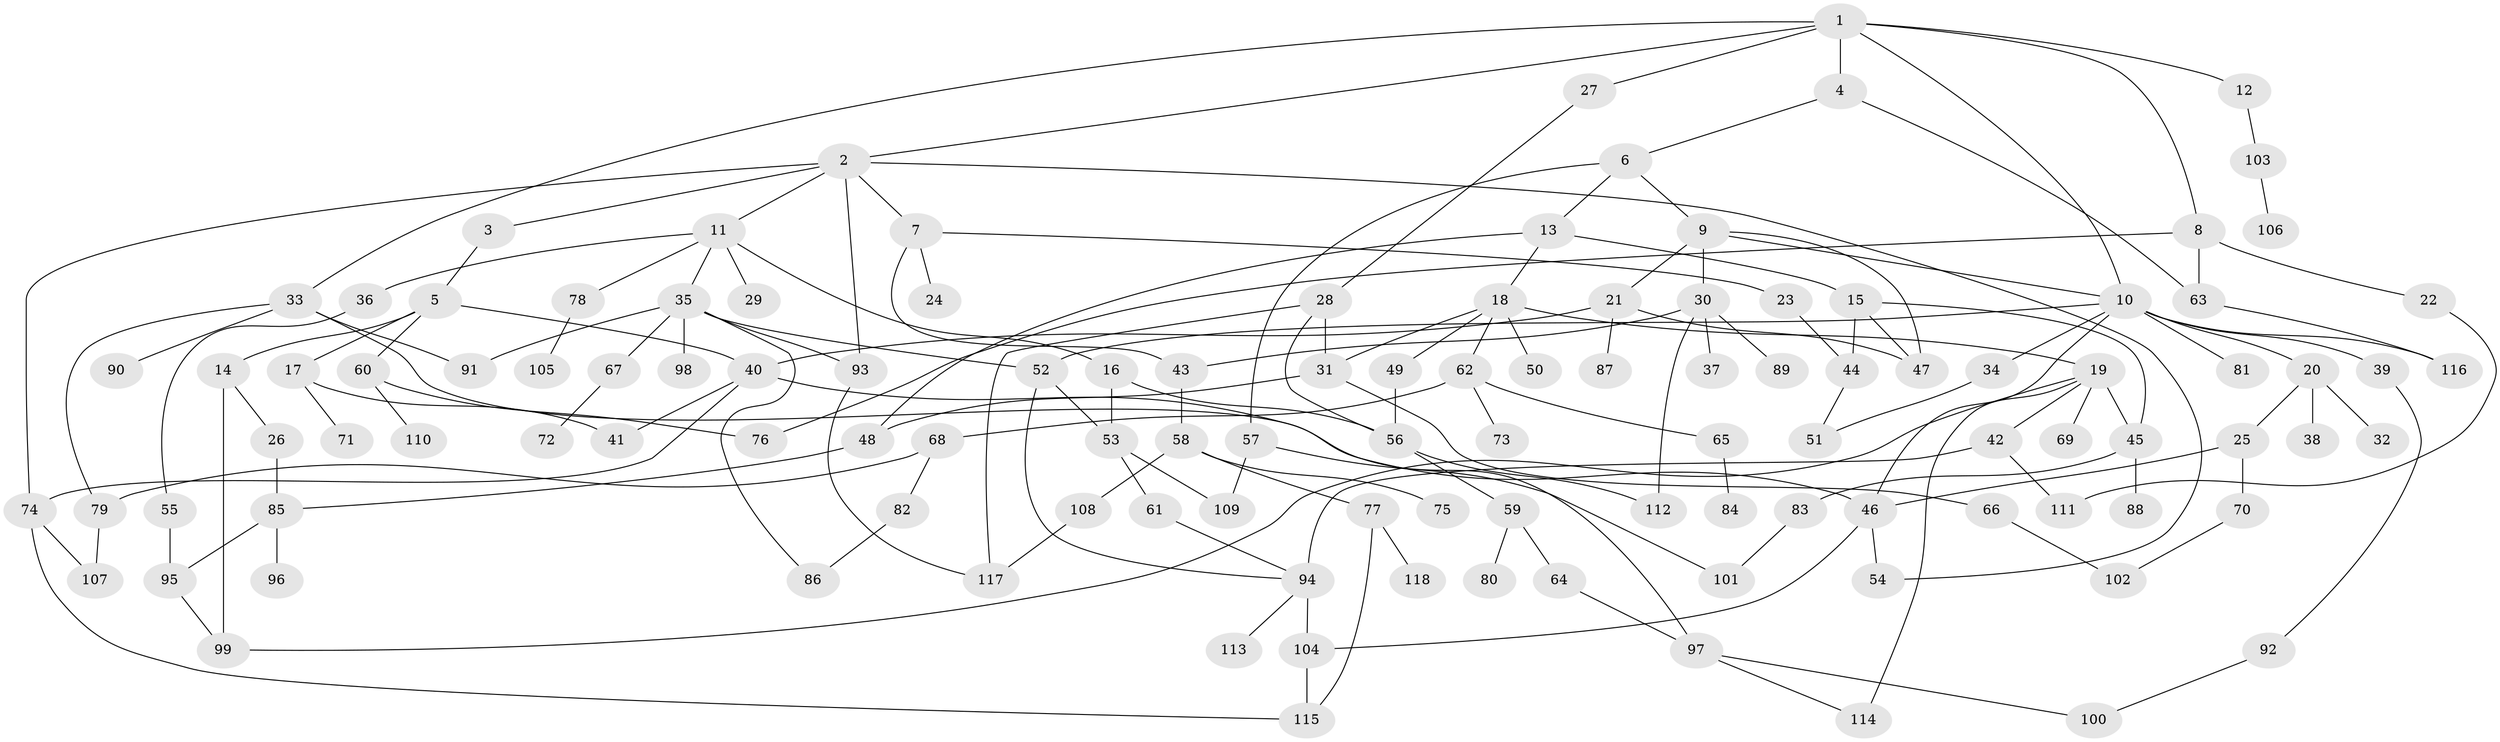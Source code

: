 // Generated by graph-tools (version 1.1) at 2025/42/03/09/25 04:42:06]
// undirected, 118 vertices, 163 edges
graph export_dot {
graph [start="1"]
  node [color=gray90,style=filled];
  1;
  2;
  3;
  4;
  5;
  6;
  7;
  8;
  9;
  10;
  11;
  12;
  13;
  14;
  15;
  16;
  17;
  18;
  19;
  20;
  21;
  22;
  23;
  24;
  25;
  26;
  27;
  28;
  29;
  30;
  31;
  32;
  33;
  34;
  35;
  36;
  37;
  38;
  39;
  40;
  41;
  42;
  43;
  44;
  45;
  46;
  47;
  48;
  49;
  50;
  51;
  52;
  53;
  54;
  55;
  56;
  57;
  58;
  59;
  60;
  61;
  62;
  63;
  64;
  65;
  66;
  67;
  68;
  69;
  70;
  71;
  72;
  73;
  74;
  75;
  76;
  77;
  78;
  79;
  80;
  81;
  82;
  83;
  84;
  85;
  86;
  87;
  88;
  89;
  90;
  91;
  92;
  93;
  94;
  95;
  96;
  97;
  98;
  99;
  100;
  101;
  102;
  103;
  104;
  105;
  106;
  107;
  108;
  109;
  110;
  111;
  112;
  113;
  114;
  115;
  116;
  117;
  118;
  1 -- 2;
  1 -- 4;
  1 -- 8;
  1 -- 12;
  1 -- 27;
  1 -- 33;
  1 -- 10;
  2 -- 3;
  2 -- 7;
  2 -- 11;
  2 -- 74;
  2 -- 93;
  2 -- 54;
  3 -- 5;
  4 -- 6;
  4 -- 63;
  5 -- 14;
  5 -- 17;
  5 -- 60;
  5 -- 40;
  6 -- 9;
  6 -- 13;
  6 -- 57;
  7 -- 23;
  7 -- 24;
  7 -- 43;
  8 -- 22;
  8 -- 63;
  8 -- 76;
  9 -- 10;
  9 -- 21;
  9 -- 30;
  9 -- 47;
  10 -- 20;
  10 -- 34;
  10 -- 39;
  10 -- 46;
  10 -- 52;
  10 -- 81;
  10 -- 116;
  11 -- 16;
  11 -- 29;
  11 -- 35;
  11 -- 36;
  11 -- 78;
  12 -- 103;
  13 -- 15;
  13 -- 18;
  13 -- 48;
  14 -- 26;
  14 -- 99;
  15 -- 45;
  15 -- 47;
  15 -- 44;
  16 -- 53;
  16 -- 56;
  17 -- 71;
  17 -- 41;
  18 -- 19;
  18 -- 31;
  18 -- 49;
  18 -- 50;
  18 -- 62;
  19 -- 42;
  19 -- 69;
  19 -- 99;
  19 -- 45;
  19 -- 114;
  20 -- 25;
  20 -- 32;
  20 -- 38;
  21 -- 40;
  21 -- 87;
  21 -- 47;
  22 -- 111;
  23 -- 44;
  25 -- 70;
  25 -- 46;
  26 -- 85;
  27 -- 28;
  28 -- 117;
  28 -- 31;
  28 -- 56;
  30 -- 37;
  30 -- 89;
  30 -- 112;
  30 -- 43;
  31 -- 66;
  31 -- 48;
  33 -- 90;
  33 -- 91;
  33 -- 46;
  33 -- 79;
  34 -- 51;
  35 -- 67;
  35 -- 93;
  35 -- 98;
  35 -- 52;
  35 -- 91;
  35 -- 86;
  36 -- 55;
  39 -- 92;
  40 -- 41;
  40 -- 74;
  40 -- 97;
  42 -- 111;
  42 -- 94;
  43 -- 58;
  44 -- 51;
  45 -- 83;
  45 -- 88;
  46 -- 54;
  46 -- 104;
  48 -- 85;
  49 -- 56;
  52 -- 53;
  52 -- 94;
  53 -- 61;
  53 -- 109;
  55 -- 95;
  56 -- 59;
  56 -- 112;
  57 -- 101;
  57 -- 109;
  58 -- 75;
  58 -- 77;
  58 -- 108;
  59 -- 64;
  59 -- 80;
  60 -- 110;
  60 -- 76;
  61 -- 94;
  62 -- 65;
  62 -- 68;
  62 -- 73;
  63 -- 116;
  64 -- 97;
  65 -- 84;
  66 -- 102;
  67 -- 72;
  68 -- 79;
  68 -- 82;
  70 -- 102;
  74 -- 115;
  74 -- 107;
  77 -- 118;
  77 -- 115;
  78 -- 105;
  79 -- 107;
  82 -- 86;
  83 -- 101;
  85 -- 95;
  85 -- 96;
  92 -- 100;
  93 -- 117;
  94 -- 113;
  94 -- 104;
  95 -- 99;
  97 -- 114;
  97 -- 100;
  103 -- 106;
  104 -- 115;
  108 -- 117;
}

